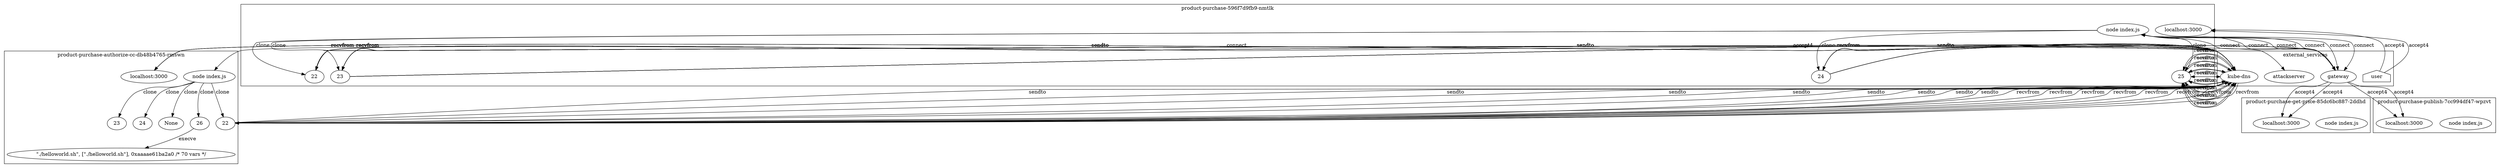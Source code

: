digraph G {
	subgraph "cluster_ product-purchase-authorize-cc-db48b4765-rmswn " {
		label=" product-purchase-authorize-cc-db48b4765-rmswn "
		77350 [label="node index.js"]
		"product-purchase-authorize-cc_localhost_3000" [label="localhost:3000"]
		"product-purchase-authorize-cc_localhost_3000" [label="localhost:3000"]
		77350 -> 82176 [label=clone]
		77350 -> 82190 [label=clone]
		77350 -> 82186 [label=clone]
		77350 -> None [label=clone]
		"product-purchase-authorize-cc_localhost_3000" [label="localhost:3000"]
		"product-purchase-authorize-cc_localhost_3000" [label="localhost:3000"]
		77350 -> 82919 [label=clone]
		82176 [label=22]
		82190 [label=23]
		82186 [label=24]
		82919 [label=26]
		" product-purchase-authorize-cc-db48b4765-rmswn _./helloworld.sh" [label="\"./helloworld.sh\", [\"./helloworld.sh\"], 0xaaaae61ba2a0 /* 70 vars */"]
		82919 -> " product-purchase-authorize-cc-db48b4765-rmswn _./helloworld.sh" [label=execve]
	}
	subgraph "cluster_ product-purchase-596f7d9fb9-nmtlk " {
		label=" product-purchase-596f7d9fb9-nmtlk "
		78239 [label="node index.js"]
		"product-purchase_localhost_3000" [label="localhost:3000"]
		"product-purchase_localhost_3000" [label="localhost:3000"]
		78239 -> 82116 [label=clone]
		78239 -> 82114 [label=clone]
		78239 -> 82123 [label=clone]
		78239 -> 82127 [label=clone]
		82116 [label=22]
		82114 [label=23]
		82123 [label=24]
		82127 [label=25]
	}
	subgraph "cluster_ product-purchase-get-price-85dc6bc887-2ddhd " {
		label=" product-purchase-get-price-85dc6bc887-2ddhd "
		79632 [label="node index.js"]
		"product-purchase-get-price_localhost_3000" [label="localhost:3000"]
		"product-purchase-get-price_localhost_3000" [label="localhost:3000"]
	}
	subgraph "cluster_ product-purchase-publish-7cc994df47-wpzvt " {
		label=" product-purchase-publish-7cc994df47-wpzvt "
		81050 [label="node index.js"]
		"product-purchase-publish_localhost_3000" [label="localhost:3000"]
		"product-purchase-publish_localhost_3000" [label="localhost:3000"]
	}
	subgraph cluster_services {
		label=external_services
		user [shape=house]
		"10.107.89.58_8080" -> "product-purchase-authorize-cc_localhost_3000" [label=accept4]
		"10.107.89.58_8080" -> "product-purchase-authorize-cc_localhost_3000" [label=accept4]
		"10.103.60.101_8889" [label=attackserver]
		77350 -> "10.103.60.101_8889" [label=connect dir=both]
		"10.107.89.58_8080" -> "product-purchase-authorize-cc_localhost_3000" [label=accept4]
		"10.107.89.58_8080" -> "product-purchase-authorize-cc_localhost_3000" [label=accept4]
		"10.96.0.10_53" [label="kube-dns"]
		82176 -> "10.96.0.10_53" [label=sendto]
		"10.96.0.10_53" [label="kube-dns"]
		82176 -> "10.96.0.10_53" [label=sendto]
		"10.96.0.10_53" [label="kube-dns"]
		"10.96.0.10_53" -> 82176 [label=recvfrom]
		"10.96.0.10_53" [label="kube-dns"]
		"10.96.0.10_53" -> 82176 [label=recvfrom]
		"10.96.0.10_53" [label="kube-dns"]
		82176 -> "10.96.0.10_53" [label=sendto]
		"10.96.0.10_53" [label="kube-dns"]
		82176 -> "10.96.0.10_53" [label=sendto]
		"10.96.0.10_53" [label="kube-dns"]
		"10.96.0.10_53" -> 82176 [label=recvfrom]
		"10.96.0.10_53" [label="kube-dns"]
		"10.96.0.10_53" -> 82176 [label=recvfrom]
		"10.96.0.10_53" [label="kube-dns"]
		82176 -> "10.96.0.10_53" [label=sendto]
		"10.96.0.10_53" [label="kube-dns"]
		82176 -> "10.96.0.10_53" [label=sendto]
		"10.96.0.10_53" [label="kube-dns"]
		"10.96.0.10_53" -> 82176 [label=recvfrom]
		"10.96.0.10_53" [label="kube-dns"]
		"10.96.0.10_53" -> 82176 [label=recvfrom]
		"10.96.0.10_53" [label="kube-dns"]
		82176 -> "10.96.0.10_53" [label=sendto]
		"10.96.0.10_53" [label="kube-dns"]
		82176 -> "10.96.0.10_53" [label=sendto]
		"10.96.0.10_53" [label="kube-dns"]
		"10.96.0.10_53" -> 82176 [label=recvfrom]
		"10.96.0.10_53" [label="kube-dns"]
		"10.96.0.10_53" -> 82176 [label=recvfrom]
		user -> "product-purchase_localhost_3000" [label=accept4]
		user -> "product-purchase_localhost_3000" [label=accept4]
		"10.107.89.58_8080" [label=gateway]
		78239 -> "10.107.89.58_8080" [label=connect dir=both]
		"10.107.89.58_8080" [label=gateway]
		78239 -> "10.107.89.58_8080" [label=connect dir=both]
		"10.107.89.58_8080" [label=gateway]
		78239 -> "10.107.89.58_8080" [label=connect dir=both]
		"10.107.89.58_8080" [label=gateway]
		78239 -> "10.107.89.58_8080" [label=connect dir=both]
		"10.107.89.58_8080" [label=gateway]
		78239 -> "10.107.89.58_8080" [label=connect dir=both]
		"10.107.89.58_8080" [label=gateway]
		78239 -> "10.107.89.58_8080" [label=connect dir=both]
		"10.96.0.10_53" [label="kube-dns"]
		82116 -> "10.96.0.10_53" [label=sendto]
		"10.96.0.10_53" [label="kube-dns"]
		82116 -> "10.96.0.10_53" [label=sendto]
		"10.96.0.10_53" [label="kube-dns"]
		"10.96.0.10_53" -> 82116 [label=recvfrom]
		"10.96.0.10_53" [label="kube-dns"]
		"10.96.0.10_53" -> 82116 [label=recvfrom]
		"10.96.0.10_53" [label="kube-dns"]
		82116 -> "10.96.0.10_53" [label=sendto]
		"10.96.0.10_53" [label="kube-dns"]
		82116 -> "10.96.0.10_53" [label=sendto]
		"10.96.0.10_53" [label="kube-dns"]
		"10.96.0.10_53" -> 82116 [label=recvfrom]
		"10.96.0.10_53" [label="kube-dns"]
		"10.96.0.10_53" -> 82116 [label=recvfrom]
		"10.96.0.10_53" [label="kube-dns"]
		82116 -> "10.96.0.10_53" [label=sendto]
		"10.96.0.10_53" [label="kube-dns"]
		82116 -> "10.96.0.10_53" [label=sendto]
		"10.96.0.10_53" [label="kube-dns"]
		"10.96.0.10_53" -> 82116 [label=recvfrom]
		"10.96.0.10_53" [label="kube-dns"]
		"10.96.0.10_53" -> 82116 [label=recvfrom]
		"10.96.0.10_53" [label="kube-dns"]
		82116 -> "10.96.0.10_53" [label=sendto]
		"10.96.0.10_53" [label="kube-dns"]
		82116 -> "10.96.0.10_53" [label=sendto]
		"10.96.0.10_53" [label="kube-dns"]
		"10.96.0.10_53" -> 82116 [label=recvfrom]
		"10.96.0.10_53" [label="kube-dns"]
		"10.96.0.10_53" -> 82116 [label=recvfrom]
		"10.96.0.10_53" [label="kube-dns"]
		82116 -> "10.96.0.10_53" [label=sendto]
		"10.96.0.10_53" [label="kube-dns"]
		82116 -> "10.96.0.10_53" [label=sendto]
		"10.96.0.10_53" [label="kube-dns"]
		"10.96.0.10_53" -> 82116 [label=recvfrom]
		"10.96.0.10_53" [label="kube-dns"]
		"10.96.0.10_53" -> 82116 [label=recvfrom]
		"10.96.0.10_53" [label="kube-dns"]
		82116 -> "10.96.0.10_53" [label=sendto]
		"10.96.0.10_53" [label="kube-dns"]
		82116 -> "10.96.0.10_53" [label=sendto]
		"10.96.0.10_53" [label="kube-dns"]
		"10.96.0.10_53" -> 82116 [label=recvfrom]
		"10.96.0.10_53" [label="kube-dns"]
		"10.96.0.10_53" -> 82116 [label=recvfrom]
		"10.96.0.10_53" [label="kube-dns"]
		82116 -> "10.96.0.10_53" [label=sendto]
		"10.96.0.10_53" [label="kube-dns"]
		82116 -> "10.96.0.10_53" [label=sendto]
		"10.96.0.10_53" [label="kube-dns"]
		"10.96.0.10_53" -> 82116 [label=recvfrom]
		"10.96.0.10_53" [label="kube-dns"]
		"10.96.0.10_53" -> 82116 [label=recvfrom]
		"10.96.0.10_53" [label="kube-dns"]
		82116 -> "10.96.0.10_53" [label=sendto]
		"10.96.0.10_53" [label="kube-dns"]
		82116 -> "10.96.0.10_53" [label=sendto]
		"10.96.0.10_53" [label="kube-dns"]
		"10.96.0.10_53" -> 82116 [label=recvfrom]
		"10.96.0.10_53" [label="kube-dns"]
		"10.96.0.10_53" -> 82116 [label=recvfrom]
		"10.96.0.10_53" [label="kube-dns"]
		82114 -> "10.96.0.10_53" [label=sendto]
		"10.96.0.10_53" [label="kube-dns"]
		82114 -> "10.96.0.10_53" [label=sendto]
		"10.96.0.10_53" [label="kube-dns"]
		"10.96.0.10_53" -> 82114 [label=recvfrom]
		"10.96.0.10_53" [label="kube-dns"]
		"10.96.0.10_53" -> 82114 [label=recvfrom]
		"10.96.0.10_53" [label="kube-dns"]
		82114 -> "10.96.0.10_53" [label=sendto]
		"10.96.0.10_53" [label="kube-dns"]
		82114 -> "10.96.0.10_53" [label=sendto]
		"10.96.0.10_53" [label="kube-dns"]
		"10.96.0.10_53" -> 82114 [label=recvfrom]
		"10.96.0.10_53" [label="kube-dns"]
		"10.96.0.10_53" -> 82114 [label=recvfrom]
		"10.96.0.10_53" [label="kube-dns"]
		82114 -> "10.96.0.10_53" [label=sendto]
		"10.96.0.10_53" [label="kube-dns"]
		82114 -> "10.96.0.10_53" [label=sendto]
		"10.96.0.10_53" [label="kube-dns"]
		"10.96.0.10_53" -> 82114 [label=recvfrom]
		"10.96.0.10_53" [label="kube-dns"]
		"10.96.0.10_53" -> 82114 [label=recvfrom]
		"10.96.0.10_53" [label="kube-dns"]
		82114 -> "10.96.0.10_53" [label=sendto]
		"10.96.0.10_53" [label="kube-dns"]
		82114 -> "10.96.0.10_53" [label=sendto]
		"10.96.0.10_53" [label="kube-dns"]
		"10.96.0.10_53" -> 82114 [label=recvfrom]
		"10.96.0.10_53" [label="kube-dns"]
		"10.96.0.10_53" -> 82114 [label=recvfrom]
		"10.96.0.10_53" [label="kube-dns"]
		82114 -> "10.96.0.10_53" [label=sendto]
		"10.96.0.10_53" [label="kube-dns"]
		82114 -> "10.96.0.10_53" [label=sendto]
		"10.96.0.10_53" [label="kube-dns"]
		"10.96.0.10_53" -> 82114 [label=recvfrom]
		"10.96.0.10_53" [label="kube-dns"]
		"10.96.0.10_53" -> 82114 [label=recvfrom]
		"10.96.0.10_53" [label="kube-dns"]
		82114 -> "10.96.0.10_53" [label=sendto]
		"10.96.0.10_53" [label="kube-dns"]
		82114 -> "10.96.0.10_53" [label=sendto]
		"10.96.0.10_53" [label="kube-dns"]
		"10.96.0.10_53" -> 82114 [label=recvfrom]
		"10.96.0.10_53" [label="kube-dns"]
		"10.96.0.10_53" -> 82114 [label=recvfrom]
		"10.96.0.10_53" [label="kube-dns"]
		82114 -> "10.96.0.10_53" [label=sendto]
		"10.96.0.10_53" [label="kube-dns"]
		82114 -> "10.96.0.10_53" [label=sendto]
		"10.96.0.10_53" [label="kube-dns"]
		"10.96.0.10_53" -> 82114 [label=recvfrom]
		"10.96.0.10_53" [label="kube-dns"]
		"10.96.0.10_53" -> 82114 [label=recvfrom]
		"10.96.0.10_53" [label="kube-dns"]
		82114 -> "10.96.0.10_53" [label=sendto]
		"10.96.0.10_53" [label="kube-dns"]
		82114 -> "10.96.0.10_53" [label=sendto]
		"10.96.0.10_53" [label="kube-dns"]
		"10.96.0.10_53" -> 82114 [label=recvfrom]
		"10.96.0.10_53" [label="kube-dns"]
		"10.96.0.10_53" -> 82114 [label=recvfrom]
		"10.96.0.10_53" [label="kube-dns"]
		82123 -> "10.96.0.10_53" [label=sendto]
		"10.96.0.10_53" [label="kube-dns"]
		82123 -> "10.96.0.10_53" [label=sendto]
		"10.96.0.10_53" [label="kube-dns"]
		"10.96.0.10_53" -> 82123 [label=recvfrom]
		"10.96.0.10_53" [label="kube-dns"]
		"10.96.0.10_53" -> 82123 [label=recvfrom]
		"10.96.0.10_53" [label="kube-dns"]
		82123 -> "10.96.0.10_53" [label=sendto]
		"10.96.0.10_53" [label="kube-dns"]
		82123 -> "10.96.0.10_53" [label=sendto]
		"10.96.0.10_53" [label="kube-dns"]
		"10.96.0.10_53" -> 82123 [label=recvfrom]
		"10.96.0.10_53" [label="kube-dns"]
		"10.96.0.10_53" -> 82123 [label=recvfrom]
		"10.96.0.10_53" [label="kube-dns"]
		82123 -> "10.96.0.10_53" [label=sendto]
		"10.96.0.10_53" [label="kube-dns"]
		82123 -> "10.96.0.10_53" [label=sendto]
		"10.96.0.10_53" [label="kube-dns"]
		"10.96.0.10_53" -> 82123 [label=recvfrom]
		"10.96.0.10_53" [label="kube-dns"]
		"10.96.0.10_53" -> 82123 [label=recvfrom]
		"10.96.0.10_53" [label="kube-dns"]
		82123 -> "10.96.0.10_53" [label=sendto]
		"10.96.0.10_53" [label="kube-dns"]
		82123 -> "10.96.0.10_53" [label=sendto]
		"10.96.0.10_53" [label="kube-dns"]
		"10.96.0.10_53" -> 82123 [label=recvfrom]
		"10.96.0.10_53" [label="kube-dns"]
		"10.96.0.10_53" -> 82123 [label=recvfrom]
		"10.96.0.10_53" [label="kube-dns"]
		82127 -> "10.96.0.10_53" [label=sendto]
		"10.96.0.10_53" [label="kube-dns"]
		82127 -> "10.96.0.10_53" [label=sendto]
		"10.96.0.10_53" [label="kube-dns"]
		"10.96.0.10_53" -> 82127 [label=recvfrom]
		"10.96.0.10_53" [label="kube-dns"]
		"10.96.0.10_53" -> 82127 [label=recvfrom]
		"10.96.0.10_53" [label="kube-dns"]
		82127 -> "10.96.0.10_53" [label=sendto]
		"10.96.0.10_53" [label="kube-dns"]
		82127 -> "10.96.0.10_53" [label=sendto]
		"10.96.0.10_53" [label="kube-dns"]
		"10.96.0.10_53" -> 82127 [label=recvfrom]
		"10.96.0.10_53" [label="kube-dns"]
		"10.96.0.10_53" -> 82127 [label=recvfrom]
		"10.96.0.10_53" [label="kube-dns"]
		82127 -> "10.96.0.10_53" [label=sendto]
		"10.96.0.10_53" [label="kube-dns"]
		82127 -> "10.96.0.10_53" [label=sendto]
		"10.96.0.10_53" [label="kube-dns"]
		"10.96.0.10_53" -> 82127 [label=recvfrom]
		"10.96.0.10_53" [label="kube-dns"]
		"10.96.0.10_53" -> 82127 [label=recvfrom]
		"10.96.0.10_53" [label="kube-dns"]
		82127 -> "10.96.0.10_53" [label=sendto]
		"10.96.0.10_53" [label="kube-dns"]
		82127 -> "10.96.0.10_53" [label=sendto]
		"10.96.0.10_53" [label="kube-dns"]
		"10.96.0.10_53" -> 82127 [label=recvfrom]
		"10.96.0.10_53" [label="kube-dns"]
		"10.96.0.10_53" -> 82127 [label=recvfrom]
		"10.107.89.58_8080" -> "product-purchase-get-price_localhost_3000" [label=accept4]
		"10.107.89.58_8080" -> "product-purchase-get-price_localhost_3000" [label=accept4]
		"10.107.89.58_8080" -> "product-purchase-publish_localhost_3000" [label=accept4]
		"10.107.89.58_8080" -> "product-purchase-publish_localhost_3000" [label=accept4]
	}
}
